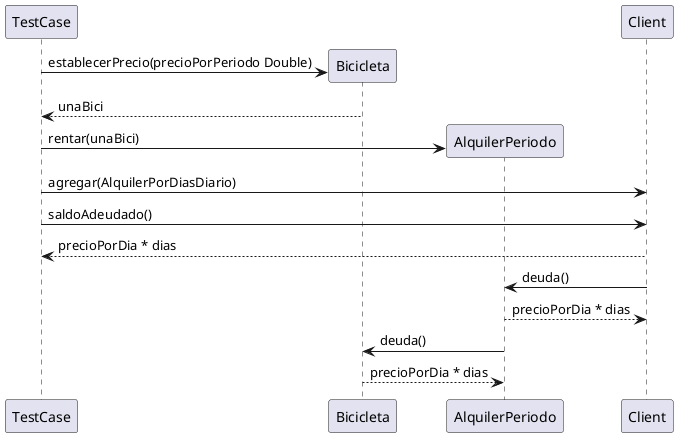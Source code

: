 @startuml

TestCase -> Bicicleta ** : establecerPrecio(precioPorPeriodo Double)
return unaBici
TestCase -> AlquilerPeriodo ** : rentar(unaBici)

TestCase -> Client: agregar(AlquilerPorDiasDiario)

TestCase -> Client: saldoAdeudado()
return precioPorDia * dias

Client -> AlquilerPeriodo: deuda()
return precioPorDia * dias


AlquilerPeriodo -> Bicicleta: deuda()
return precioPorDia * dias



@enduml 
